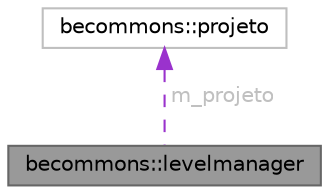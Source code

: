 digraph "becommons::levelmanager"
{
 // LATEX_PDF_SIZE
  bgcolor="transparent";
  edge [fontname=Helvetica,fontsize=10,labelfontname=Helvetica,labelfontsize=10];
  node [fontname=Helvetica,fontsize=10,shape=box,height=0.2,width=0.4];
  Node1 [id="Node000001",label="becommons::levelmanager",height=0.2,width=0.4,color="gray40", fillcolor="grey60", style="filled", fontcolor="black",tooltip=" "];
  Node2 -> Node1 [id="edge1_Node000001_Node000002",dir="back",color="darkorchid3",style="dashed",tooltip=" ",label=" m_projeto",fontcolor="grey" ];
  Node2 [id="Node000002",label="becommons::projeto",height=0.2,width=0.4,color="grey75", fillcolor="white", style="filled",URL="$classbecommons_1_1projeto.html",tooltip=" "];
}
